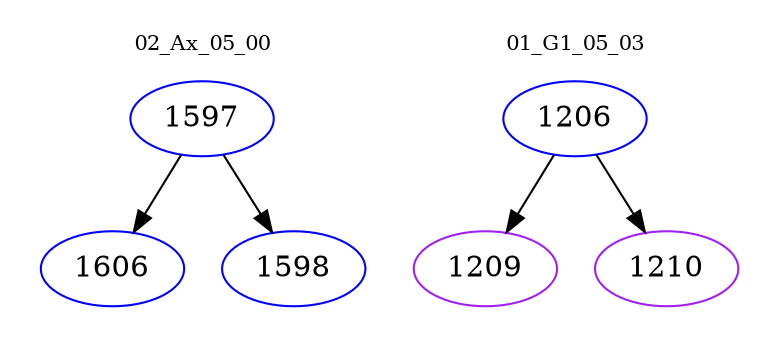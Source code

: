 digraph{
subgraph cluster_0 {
color = white
label = "02_Ax_05_00";
fontsize=10;
T0_1597 [label="1597", color="blue"]
T0_1597 -> T0_1606 [color="black"]
T0_1606 [label="1606", color="blue"]
T0_1597 -> T0_1598 [color="black"]
T0_1598 [label="1598", color="blue"]
}
subgraph cluster_1 {
color = white
label = "01_G1_05_03";
fontsize=10;
T1_1206 [label="1206", color="blue"]
T1_1206 -> T1_1209 [color="black"]
T1_1209 [label="1209", color="purple"]
T1_1206 -> T1_1210 [color="black"]
T1_1210 [label="1210", color="purple"]
}
}
